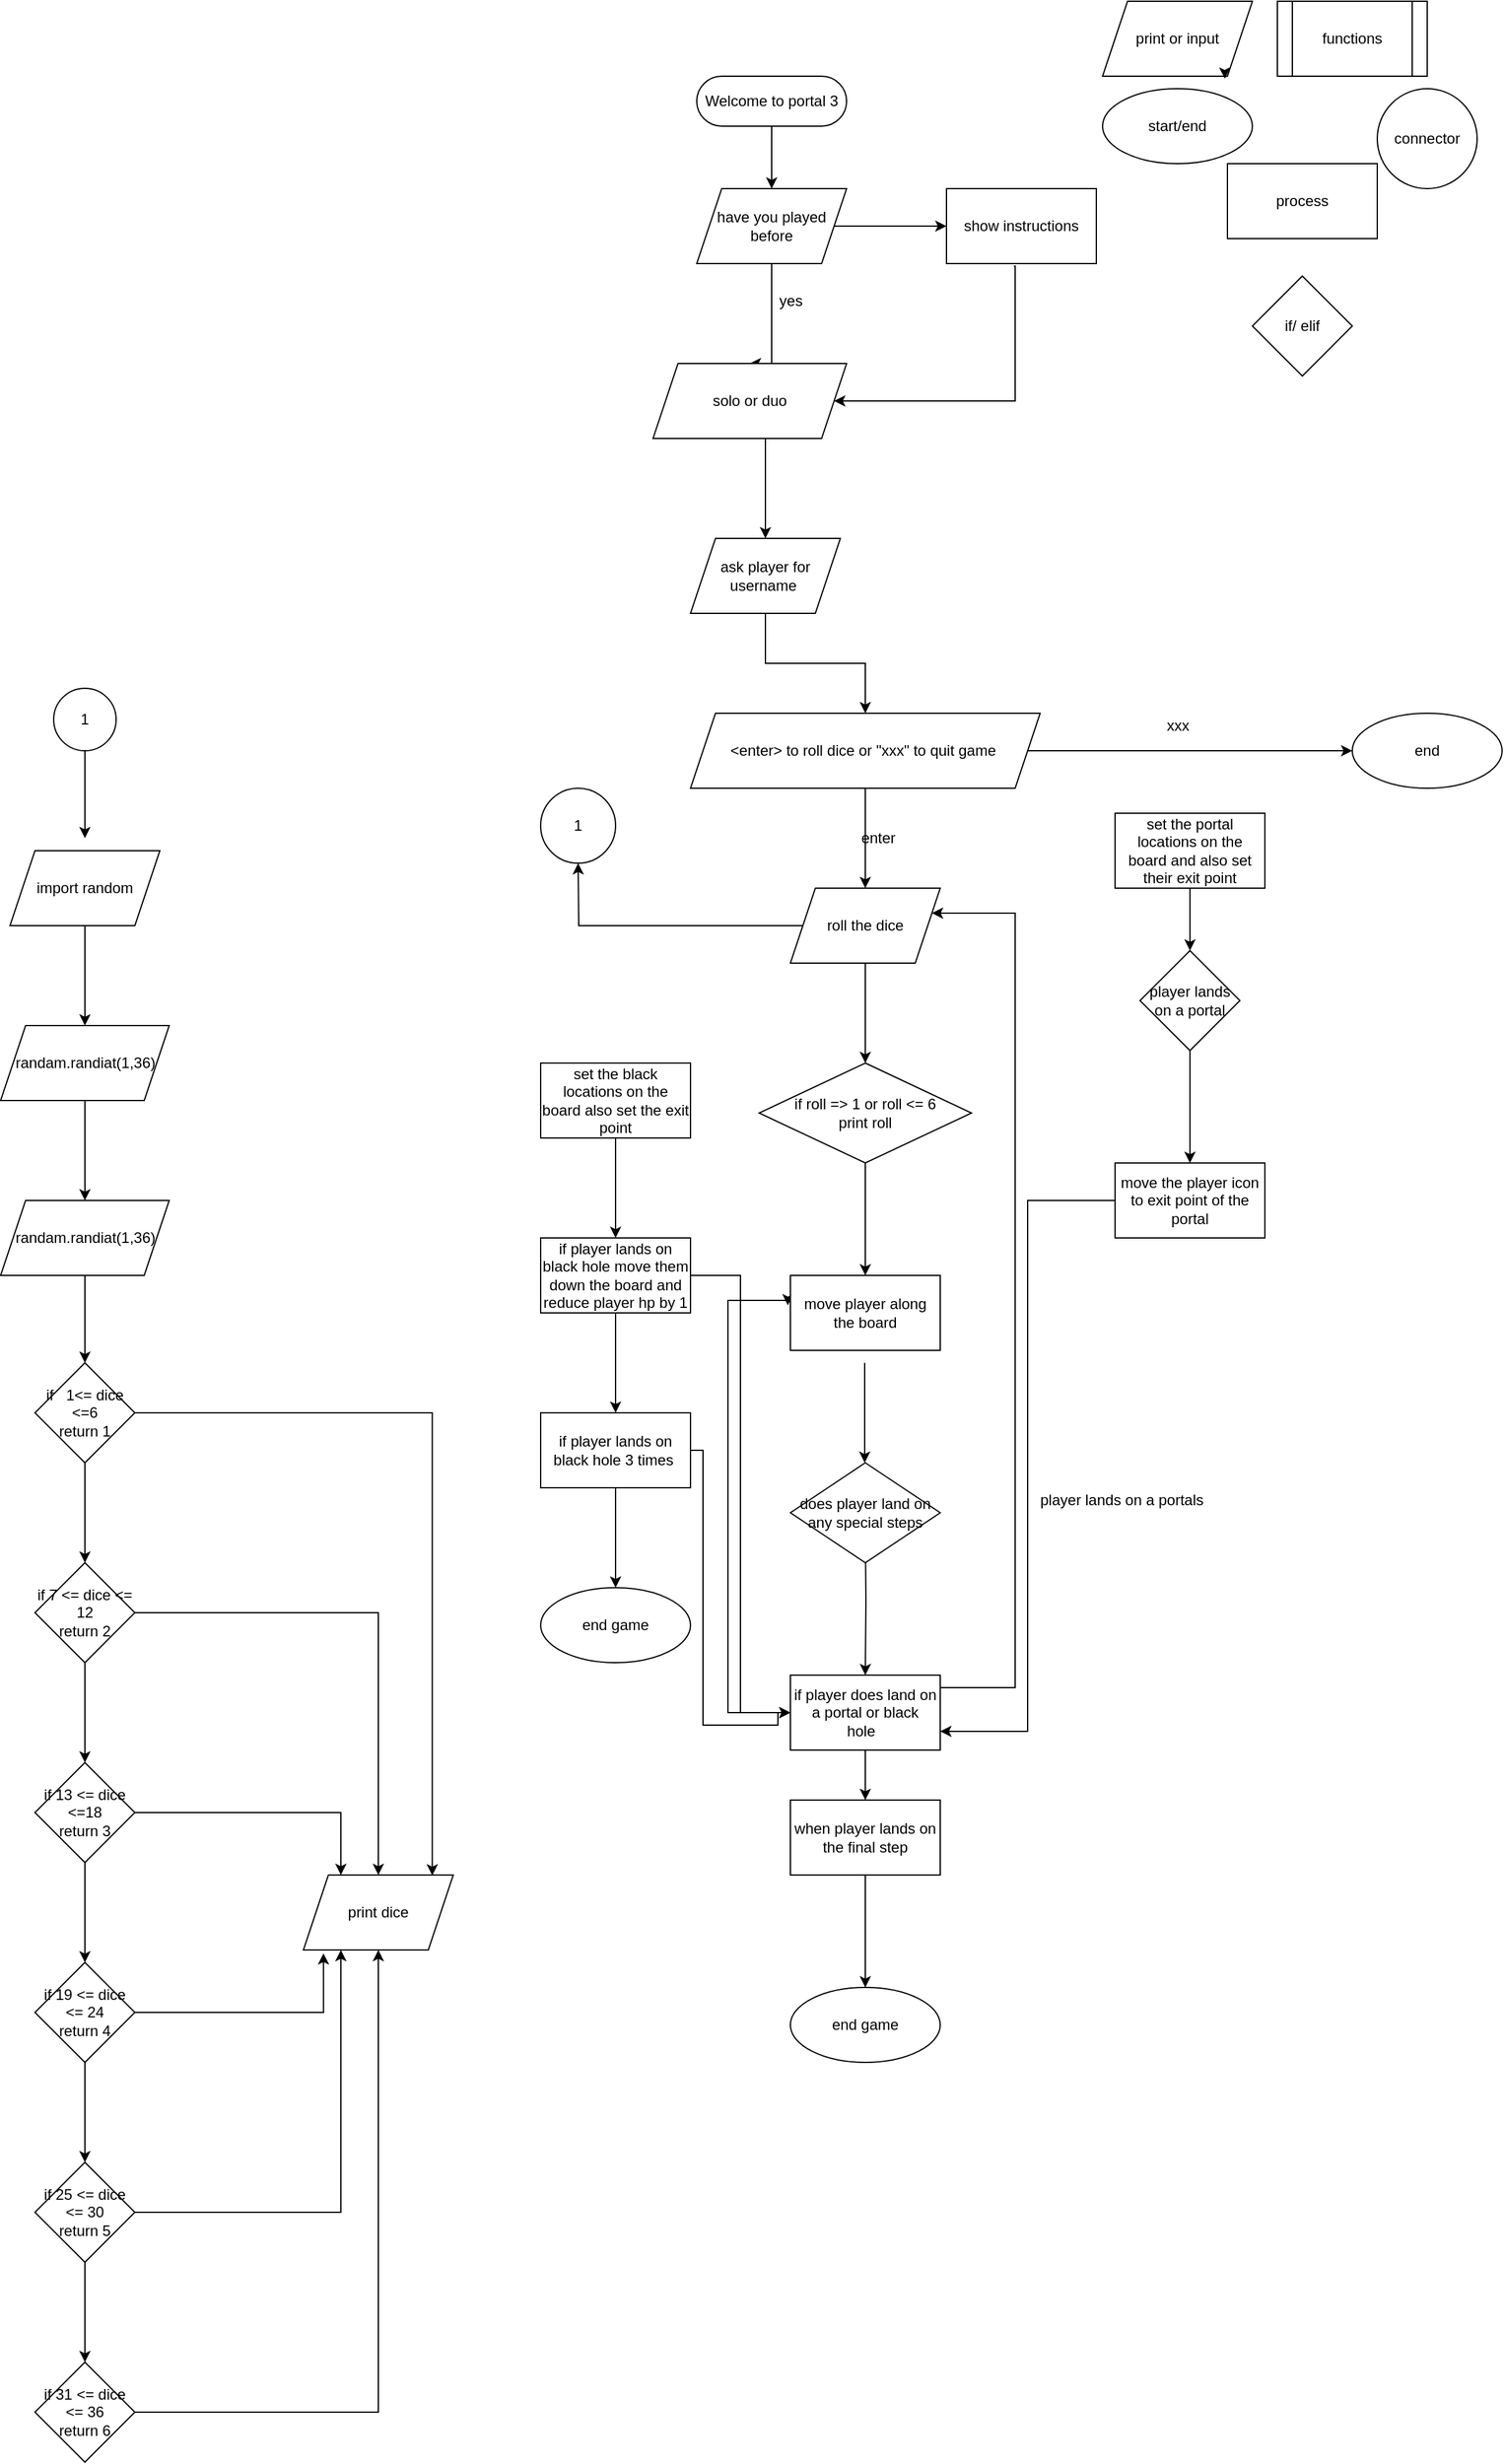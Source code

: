 <mxfile version="14.9.2" type="github">
  <diagram id="C5RBs43oDa-KdzZeNtuy" name="Page-1">
    <mxGraphModel dx="1368" dy="922" grid="1" gridSize="10" guides="1" tooltips="1" connect="1" arrows="1" fold="1" page="1" pageScale="1" pageWidth="827" pageHeight="1169" math="0" shadow="0">
      <root>
        <mxCell id="WIyWlLk6GJQsqaUBKTNV-0" />
        <mxCell id="WIyWlLk6GJQsqaUBKTNV-1" parent="WIyWlLk6GJQsqaUBKTNV-0" />
        <mxCell id="-l-_6JY_8SgEsxspKnnQ-15" style="edgeStyle=orthogonalEdgeStyle;rounded=0;orthogonalLoop=1;jettySize=auto;html=1;entryX=0.5;entryY=0;entryDx=0;entryDy=0;" parent="WIyWlLk6GJQsqaUBKTNV-1" source="WIyWlLk6GJQsqaUBKTNV-3" target="-l-_6JY_8SgEsxspKnnQ-14" edge="1">
          <mxGeometry relative="1" as="geometry" />
        </mxCell>
        <mxCell id="WIyWlLk6GJQsqaUBKTNV-3" value="Welcome to portal 3" style="rounded=1;whiteSpace=wrap;html=1;fontSize=12;glass=0;strokeWidth=1;shadow=0;arcSize=50;" parent="WIyWlLk6GJQsqaUBKTNV-1" vertex="1">
          <mxGeometry x="165" y="80" width="120" height="40" as="geometry" />
        </mxCell>
        <mxCell id="-l-_6JY_8SgEsxspKnnQ-19" style="edgeStyle=orthogonalEdgeStyle;rounded=0;orthogonalLoop=1;jettySize=auto;html=1;entryX=0.5;entryY=0;entryDx=0;entryDy=0;" parent="WIyWlLk6GJQsqaUBKTNV-1" source="-l-_6JY_8SgEsxspKnnQ-14" target="-l-_6JY_8SgEsxspKnnQ-18" edge="1">
          <mxGeometry relative="1" as="geometry">
            <Array as="points">
              <mxPoint x="225" y="310" />
            </Array>
          </mxGeometry>
        </mxCell>
        <mxCell id="9bfUUoalTJRiS0yIj4pd-13" value="" style="edgeStyle=orthogonalEdgeStyle;rounded=0;orthogonalLoop=1;jettySize=auto;html=1;" parent="WIyWlLk6GJQsqaUBKTNV-1" source="-l-_6JY_8SgEsxspKnnQ-14" target="9bfUUoalTJRiS0yIj4pd-12" edge="1">
          <mxGeometry relative="1" as="geometry" />
        </mxCell>
        <mxCell id="-l-_6JY_8SgEsxspKnnQ-14" value="have you played before" style="shape=parallelogram;perimeter=parallelogramPerimeter;whiteSpace=wrap;html=1;fixedSize=1;" parent="WIyWlLk6GJQsqaUBKTNV-1" vertex="1">
          <mxGeometry x="165" y="170" width="120" height="60" as="geometry" />
        </mxCell>
        <mxCell id="-l-_6JY_8SgEsxspKnnQ-20" style="edgeStyle=orthogonalEdgeStyle;rounded=0;orthogonalLoop=1;jettySize=auto;html=1;exitX=0.45;exitY=1.033;exitDx=0;exitDy=0;exitPerimeter=0;" parent="WIyWlLk6GJQsqaUBKTNV-1" source="9bfUUoalTJRiS0yIj4pd-12" target="-l-_6JY_8SgEsxspKnnQ-18" edge="1">
          <mxGeometry relative="1" as="geometry">
            <mxPoint x="370" y="400" as="targetPoint" />
            <Array as="points">
              <mxPoint x="420" y="232" />
              <mxPoint x="420" y="340" />
            </Array>
            <mxPoint x="420" y="250" as="sourcePoint" />
          </mxGeometry>
        </mxCell>
        <mxCell id="9bfUUoalTJRiS0yIj4pd-3" value="" style="edgeStyle=orthogonalEdgeStyle;rounded=0;orthogonalLoop=1;jettySize=auto;html=1;" parent="WIyWlLk6GJQsqaUBKTNV-1" source="-l-_6JY_8SgEsxspKnnQ-18" target="9bfUUoalTJRiS0yIj4pd-2" edge="1">
          <mxGeometry relative="1" as="geometry">
            <Array as="points">
              <mxPoint x="220" y="400" />
              <mxPoint x="220" y="400" />
            </Array>
          </mxGeometry>
        </mxCell>
        <mxCell id="-l-_6JY_8SgEsxspKnnQ-18" value="solo or duo" style="shape=parallelogram;perimeter=parallelogramPerimeter;whiteSpace=wrap;html=1;fixedSize=1;" parent="WIyWlLk6GJQsqaUBKTNV-1" vertex="1">
          <mxGeometry x="130" y="310" width="155" height="60" as="geometry" />
        </mxCell>
        <mxCell id="9bfUUoalTJRiS0yIj4pd-1" value="yes" style="text;html=1;align=center;verticalAlign=middle;resizable=0;points=[];autosize=1;strokeColor=none;" parent="WIyWlLk6GJQsqaUBKTNV-1" vertex="1">
          <mxGeometry x="225" y="250" width="30" height="20" as="geometry" />
        </mxCell>
        <mxCell id="9bfUUoalTJRiS0yIj4pd-18" value="" style="edgeStyle=orthogonalEdgeStyle;rounded=0;orthogonalLoop=1;jettySize=auto;html=1;" parent="WIyWlLk6GJQsqaUBKTNV-1" source="9bfUUoalTJRiS0yIj4pd-2" target="9bfUUoalTJRiS0yIj4pd-17" edge="1">
          <mxGeometry relative="1" as="geometry" />
        </mxCell>
        <mxCell id="9bfUUoalTJRiS0yIj4pd-2" value="ask player for username&amp;nbsp;" style="shape=parallelogram;perimeter=parallelogramPerimeter;whiteSpace=wrap;html=1;fixedSize=1;" parent="WIyWlLk6GJQsqaUBKTNV-1" vertex="1">
          <mxGeometry x="160" y="450" width="120" height="60" as="geometry" />
        </mxCell>
        <mxCell id="9bfUUoalTJRiS0yIj4pd-4" value="print or input" style="shape=parallelogram;perimeter=parallelogramPerimeter;whiteSpace=wrap;html=1;fixedSize=1;" parent="WIyWlLk6GJQsqaUBKTNV-1" vertex="1">
          <mxGeometry x="490" y="20" width="120" height="60" as="geometry" />
        </mxCell>
        <mxCell id="9bfUUoalTJRiS0yIj4pd-5" value="functions" style="shape=process;whiteSpace=wrap;html=1;backgroundOutline=1;" parent="WIyWlLk6GJQsqaUBKTNV-1" vertex="1">
          <mxGeometry x="630" y="20" width="120" height="60" as="geometry" />
        </mxCell>
        <mxCell id="9bfUUoalTJRiS0yIj4pd-6" style="edgeStyle=orthogonalEdgeStyle;rounded=0;orthogonalLoop=1;jettySize=auto;html=1;exitX=0.75;exitY=1;exitDx=0;exitDy=0;entryX=0.817;entryY=1.033;entryDx=0;entryDy=0;entryPerimeter=0;" parent="WIyWlLk6GJQsqaUBKTNV-1" source="9bfUUoalTJRiS0yIj4pd-4" target="9bfUUoalTJRiS0yIj4pd-4" edge="1">
          <mxGeometry relative="1" as="geometry" />
        </mxCell>
        <mxCell id="9bfUUoalTJRiS0yIj4pd-7" value="start/end" style="ellipse;whiteSpace=wrap;html=1;" parent="WIyWlLk6GJQsqaUBKTNV-1" vertex="1">
          <mxGeometry x="490" y="90" width="120" height="60" as="geometry" />
        </mxCell>
        <mxCell id="9bfUUoalTJRiS0yIj4pd-8" value="if/ elif" style="rhombus;whiteSpace=wrap;html=1;" parent="WIyWlLk6GJQsqaUBKTNV-1" vertex="1">
          <mxGeometry x="610" y="240" width="80" height="80" as="geometry" />
        </mxCell>
        <mxCell id="9bfUUoalTJRiS0yIj4pd-9" value="connector" style="ellipse;whiteSpace=wrap;html=1;aspect=fixed;" parent="WIyWlLk6GJQsqaUBKTNV-1" vertex="1">
          <mxGeometry x="710" y="90" width="80" height="80" as="geometry" />
        </mxCell>
        <mxCell id="9bfUUoalTJRiS0yIj4pd-10" value="process" style="whiteSpace=wrap;html=1;" parent="WIyWlLk6GJQsqaUBKTNV-1" vertex="1">
          <mxGeometry x="590" y="150" width="120" height="60" as="geometry" />
        </mxCell>
        <mxCell id="9bfUUoalTJRiS0yIj4pd-12" value="show instructions" style="whiteSpace=wrap;html=1;" parent="WIyWlLk6GJQsqaUBKTNV-1" vertex="1">
          <mxGeometry x="365" y="170" width="120" height="60" as="geometry" />
        </mxCell>
        <mxCell id="9bfUUoalTJRiS0yIj4pd-21" value="" style="edgeStyle=orthogonalEdgeStyle;rounded=0;orthogonalLoop=1;jettySize=auto;html=1;" parent="WIyWlLk6GJQsqaUBKTNV-1" source="9bfUUoalTJRiS0yIj4pd-17" target="9bfUUoalTJRiS0yIj4pd-20" edge="1">
          <mxGeometry relative="1" as="geometry" />
        </mxCell>
        <mxCell id="9bfUUoalTJRiS0yIj4pd-23" style="edgeStyle=orthogonalEdgeStyle;rounded=0;orthogonalLoop=1;jettySize=auto;html=1;" parent="WIyWlLk6GJQsqaUBKTNV-1" source="9bfUUoalTJRiS0yIj4pd-17" edge="1">
          <mxGeometry relative="1" as="geometry">
            <mxPoint x="690" y="620" as="targetPoint" />
          </mxGeometry>
        </mxCell>
        <mxCell id="9bfUUoalTJRiS0yIj4pd-17" value="&amp;lt;enter&amp;gt; to roll dice or &quot;xxx&quot; to quit game&amp;nbsp;" style="shape=parallelogram;perimeter=parallelogramPerimeter;whiteSpace=wrap;html=1;fixedSize=1;" parent="WIyWlLk6GJQsqaUBKTNV-1" vertex="1">
          <mxGeometry x="160" y="590" width="280" height="60" as="geometry" />
        </mxCell>
        <mxCell id="9bfUUoalTJRiS0yIj4pd-27" value="" style="edgeStyle=orthogonalEdgeStyle;rounded=0;orthogonalLoop=1;jettySize=auto;html=1;" parent="WIyWlLk6GJQsqaUBKTNV-1" source="9bfUUoalTJRiS0yIj4pd-20" edge="1">
          <mxGeometry relative="1" as="geometry">
            <mxPoint x="300" y="870" as="targetPoint" />
          </mxGeometry>
        </mxCell>
        <mxCell id="avdLIdqN8X8mbIxtmi9Z-40" style="edgeStyle=orthogonalEdgeStyle;rounded=0;orthogonalLoop=1;jettySize=auto;html=1;" parent="WIyWlLk6GJQsqaUBKTNV-1" source="9bfUUoalTJRiS0yIj4pd-20" edge="1">
          <mxGeometry relative="1" as="geometry">
            <mxPoint x="70" y="710" as="targetPoint" />
          </mxGeometry>
        </mxCell>
        <mxCell id="9bfUUoalTJRiS0yIj4pd-20" value="roll the dice" style="shape=parallelogram;perimeter=parallelogramPerimeter;whiteSpace=wrap;html=1;fixedSize=1;" parent="WIyWlLk6GJQsqaUBKTNV-1" vertex="1">
          <mxGeometry x="240" y="730" width="120" height="60" as="geometry" />
        </mxCell>
        <mxCell id="9bfUUoalTJRiS0yIj4pd-22" value="enter" style="text;html=1;align=center;verticalAlign=middle;resizable=0;points=[];autosize=1;strokeColor=none;" parent="WIyWlLk6GJQsqaUBKTNV-1" vertex="1">
          <mxGeometry x="290" y="680" width="40" height="20" as="geometry" />
        </mxCell>
        <mxCell id="9bfUUoalTJRiS0yIj4pd-24" value="end" style="ellipse;whiteSpace=wrap;html=1;" parent="WIyWlLk6GJQsqaUBKTNV-1" vertex="1">
          <mxGeometry x="690" y="590" width="120" height="60" as="geometry" />
        </mxCell>
        <mxCell id="9bfUUoalTJRiS0yIj4pd-25" value="xxx" style="text;html=1;align=center;verticalAlign=middle;resizable=0;points=[];autosize=1;strokeColor=none;" parent="WIyWlLk6GJQsqaUBKTNV-1" vertex="1">
          <mxGeometry x="535" y="590" width="30" height="20" as="geometry" />
        </mxCell>
        <mxCell id="9bfUUoalTJRiS0yIj4pd-30" value="" style="edgeStyle=orthogonalEdgeStyle;rounded=0;orthogonalLoop=1;jettySize=auto;html=1;" parent="WIyWlLk6GJQsqaUBKTNV-1" source="9bfUUoalTJRiS0yIj4pd-28" edge="1">
          <mxGeometry relative="1" as="geometry">
            <mxPoint x="300" y="1040" as="targetPoint" />
          </mxGeometry>
        </mxCell>
        <mxCell id="9bfUUoalTJRiS0yIj4pd-28" value="if roll =&amp;gt; 1 or roll &amp;lt;= 6&lt;br&gt;print roll" style="rhombus;whiteSpace=wrap;html=1;" parent="WIyWlLk6GJQsqaUBKTNV-1" vertex="1">
          <mxGeometry x="215" y="870" width="170" height="80" as="geometry" />
        </mxCell>
        <mxCell id="avdLIdqN8X8mbIxtmi9Z-1" value="" style="edgeStyle=orthogonalEdgeStyle;rounded=0;orthogonalLoop=1;jettySize=auto;html=1;" parent="WIyWlLk6GJQsqaUBKTNV-1" edge="1">
          <mxGeometry relative="1" as="geometry">
            <mxPoint x="299.5" y="1110" as="sourcePoint" />
            <mxPoint x="299.5" y="1190" as="targetPoint" />
          </mxGeometry>
        </mxCell>
        <mxCell id="avdLIdqN8X8mbIxtmi9Z-3" value="" style="edgeStyle=orthogonalEdgeStyle;rounded=0;orthogonalLoop=1;jettySize=auto;html=1;" parent="WIyWlLk6GJQsqaUBKTNV-1" target="avdLIdqN8X8mbIxtmi9Z-2" edge="1">
          <mxGeometry relative="1" as="geometry">
            <mxPoint x="300" y="1240" as="sourcePoint" />
          </mxGeometry>
        </mxCell>
        <mxCell id="avdLIdqN8X8mbIxtmi9Z-36" style="edgeStyle=orthogonalEdgeStyle;rounded=0;orthogonalLoop=1;jettySize=auto;html=1;" parent="WIyWlLk6GJQsqaUBKTNV-1" source="avdLIdqN8X8mbIxtmi9Z-2" edge="1">
          <mxGeometry relative="1" as="geometry">
            <mxPoint x="300" y="1460" as="targetPoint" />
          </mxGeometry>
        </mxCell>
        <mxCell id="avdLIdqN8X8mbIxtmi9Z-45" style="edgeStyle=orthogonalEdgeStyle;rounded=0;orthogonalLoop=1;jettySize=auto;html=1;" parent="WIyWlLk6GJQsqaUBKTNV-1" source="avdLIdqN8X8mbIxtmi9Z-2" target="9bfUUoalTJRiS0yIj4pd-20" edge="1">
          <mxGeometry relative="1" as="geometry">
            <mxPoint x="400" y="750" as="targetPoint" />
            <Array as="points">
              <mxPoint x="420" y="1370" />
              <mxPoint x="420" y="750" />
            </Array>
          </mxGeometry>
        </mxCell>
        <mxCell id="avdLIdqN8X8mbIxtmi9Z-46" style="edgeStyle=orthogonalEdgeStyle;rounded=0;orthogonalLoop=1;jettySize=auto;html=1;entryX=-0.017;entryY=0.4;entryDx=0;entryDy=0;entryPerimeter=0;" parent="WIyWlLk6GJQsqaUBKTNV-1" source="avdLIdqN8X8mbIxtmi9Z-2" target="avdLIdqN8X8mbIxtmi9Z-11" edge="1">
          <mxGeometry relative="1" as="geometry">
            <mxPoint x="210" y="1060" as="targetPoint" />
            <Array as="points">
              <mxPoint x="190" y="1390" />
              <mxPoint x="190" y="1060" />
              <mxPoint x="238" y="1060" />
            </Array>
          </mxGeometry>
        </mxCell>
        <mxCell id="avdLIdqN8X8mbIxtmi9Z-2" value="if player does land on a portal or black hole&amp;nbsp;&amp;nbsp;" style="whiteSpace=wrap;html=1;" parent="WIyWlLk6GJQsqaUBKTNV-1" vertex="1">
          <mxGeometry x="240" y="1360" width="120" height="60" as="geometry" />
        </mxCell>
        <mxCell id="avdLIdqN8X8mbIxtmi9Z-11" value="move player along the board" style="whiteSpace=wrap;html=1;" parent="WIyWlLk6GJQsqaUBKTNV-1" vertex="1">
          <mxGeometry x="240" y="1040" width="120" height="60" as="geometry" />
        </mxCell>
        <mxCell id="avdLIdqN8X8mbIxtmi9Z-15" value="does player land on any special steps" style="rhombus;whiteSpace=wrap;html=1;" parent="WIyWlLk6GJQsqaUBKTNV-1" vertex="1">
          <mxGeometry x="240" y="1190" width="120" height="80" as="geometry" />
        </mxCell>
        <mxCell id="avdLIdqN8X8mbIxtmi9Z-16" value="player lands on a portals" style="text;html=1;align=center;verticalAlign=middle;resizable=0;points=[];autosize=1;strokeColor=none;" parent="WIyWlLk6GJQsqaUBKTNV-1" vertex="1">
          <mxGeometry x="430" y="1210" width="150" height="20" as="geometry" />
        </mxCell>
        <mxCell id="avdLIdqN8X8mbIxtmi9Z-21" value="" style="edgeStyle=orthogonalEdgeStyle;rounded=0;orthogonalLoop=1;jettySize=auto;html=1;" parent="WIyWlLk6GJQsqaUBKTNV-1" source="avdLIdqN8X8mbIxtmi9Z-19" target="avdLIdqN8X8mbIxtmi9Z-20" edge="1">
          <mxGeometry relative="1" as="geometry" />
        </mxCell>
        <mxCell id="avdLIdqN8X8mbIxtmi9Z-19" value="player lands on a portal" style="rhombus;whiteSpace=wrap;html=1;" parent="WIyWlLk6GJQsqaUBKTNV-1" vertex="1">
          <mxGeometry x="520" y="780" width="80" height="80" as="geometry" />
        </mxCell>
        <mxCell id="avdLIdqN8X8mbIxtmi9Z-35" style="edgeStyle=orthogonalEdgeStyle;rounded=0;orthogonalLoop=1;jettySize=auto;html=1;entryX=1;entryY=0.75;entryDx=0;entryDy=0;" parent="WIyWlLk6GJQsqaUBKTNV-1" source="avdLIdqN8X8mbIxtmi9Z-20" target="avdLIdqN8X8mbIxtmi9Z-2" edge="1">
          <mxGeometry relative="1" as="geometry" />
        </mxCell>
        <mxCell id="avdLIdqN8X8mbIxtmi9Z-20" value="move the player icon to exit point of the portal" style="whiteSpace=wrap;html=1;" parent="WIyWlLk6GJQsqaUBKTNV-1" vertex="1">
          <mxGeometry x="500" y="950" width="120" height="60" as="geometry" />
        </mxCell>
        <mxCell id="avdLIdqN8X8mbIxtmi9Z-23" style="edgeStyle=orthogonalEdgeStyle;rounded=0;orthogonalLoop=1;jettySize=auto;html=1;entryX=0.5;entryY=0;entryDx=0;entryDy=0;" parent="WIyWlLk6GJQsqaUBKTNV-1" source="avdLIdqN8X8mbIxtmi9Z-22" target="avdLIdqN8X8mbIxtmi9Z-19" edge="1">
          <mxGeometry relative="1" as="geometry" />
        </mxCell>
        <mxCell id="avdLIdqN8X8mbIxtmi9Z-22" value="set the portal locations on the board and also set their exit point" style="whiteSpace=wrap;html=1;" parent="WIyWlLk6GJQsqaUBKTNV-1" vertex="1">
          <mxGeometry x="500" y="670" width="120" height="60" as="geometry" />
        </mxCell>
        <mxCell id="avdLIdqN8X8mbIxtmi9Z-28" value="" style="edgeStyle=orthogonalEdgeStyle;rounded=0;orthogonalLoop=1;jettySize=auto;html=1;" parent="WIyWlLk6GJQsqaUBKTNV-1" source="avdLIdqN8X8mbIxtmi9Z-25" target="avdLIdqN8X8mbIxtmi9Z-27" edge="1">
          <mxGeometry relative="1" as="geometry" />
        </mxCell>
        <mxCell id="avdLIdqN8X8mbIxtmi9Z-25" value="set the black locations on the board also set the exit point" style="whiteSpace=wrap;html=1;" parent="WIyWlLk6GJQsqaUBKTNV-1" vertex="1">
          <mxGeometry x="40" y="870" width="120" height="60" as="geometry" />
        </mxCell>
        <mxCell id="avdLIdqN8X8mbIxtmi9Z-29" style="edgeStyle=orthogonalEdgeStyle;rounded=0;orthogonalLoop=1;jettySize=auto;html=1;" parent="WIyWlLk6GJQsqaUBKTNV-1" source="avdLIdqN8X8mbIxtmi9Z-27" edge="1">
          <mxGeometry relative="1" as="geometry">
            <mxPoint x="100" y="1150" as="targetPoint" />
          </mxGeometry>
        </mxCell>
        <mxCell id="avdLIdqN8X8mbIxtmi9Z-34" style="edgeStyle=orthogonalEdgeStyle;rounded=0;orthogonalLoop=1;jettySize=auto;html=1;entryX=0;entryY=0.5;entryDx=0;entryDy=0;" parent="WIyWlLk6GJQsqaUBKTNV-1" source="avdLIdqN8X8mbIxtmi9Z-27" target="avdLIdqN8X8mbIxtmi9Z-2" edge="1">
          <mxGeometry relative="1" as="geometry" />
        </mxCell>
        <mxCell id="avdLIdqN8X8mbIxtmi9Z-27" value="if player lands on black hole move them down the board and reduce player hp by 1" style="whiteSpace=wrap;html=1;" parent="WIyWlLk6GJQsqaUBKTNV-1" vertex="1">
          <mxGeometry x="40" y="1010" width="120" height="60" as="geometry" />
        </mxCell>
        <mxCell id="avdLIdqN8X8mbIxtmi9Z-33" value="" style="edgeStyle=orthogonalEdgeStyle;rounded=0;orthogonalLoop=1;jettySize=auto;html=1;" parent="WIyWlLk6GJQsqaUBKTNV-1" source="avdLIdqN8X8mbIxtmi9Z-30" target="avdLIdqN8X8mbIxtmi9Z-32" edge="1">
          <mxGeometry relative="1" as="geometry" />
        </mxCell>
        <mxCell id="PCuRpAkm_G5oWTTFVyfv-0" style="edgeStyle=orthogonalEdgeStyle;rounded=0;orthogonalLoop=1;jettySize=auto;html=1;entryX=0;entryY=0.5;entryDx=0;entryDy=0;" edge="1" parent="WIyWlLk6GJQsqaUBKTNV-1" source="avdLIdqN8X8mbIxtmi9Z-30" target="avdLIdqN8X8mbIxtmi9Z-2">
          <mxGeometry relative="1" as="geometry">
            <mxPoint x="180" y="1430" as="targetPoint" />
            <Array as="points">
              <mxPoint x="170" y="1180" />
              <mxPoint x="170" y="1400" />
              <mxPoint x="230" y="1400" />
              <mxPoint x="230" y="1390" />
            </Array>
          </mxGeometry>
        </mxCell>
        <mxCell id="avdLIdqN8X8mbIxtmi9Z-30" value="if player lands on black hole 3 times&amp;nbsp;" style="whiteSpace=wrap;html=1;" parent="WIyWlLk6GJQsqaUBKTNV-1" vertex="1">
          <mxGeometry x="40" y="1150" width="120" height="60" as="geometry" />
        </mxCell>
        <mxCell id="avdLIdqN8X8mbIxtmi9Z-32" value="end game" style="ellipse;whiteSpace=wrap;html=1;" parent="WIyWlLk6GJQsqaUBKTNV-1" vertex="1">
          <mxGeometry x="40" y="1290" width="120" height="60" as="geometry" />
        </mxCell>
        <mxCell id="avdLIdqN8X8mbIxtmi9Z-38" style="edgeStyle=orthogonalEdgeStyle;rounded=0;orthogonalLoop=1;jettySize=auto;html=1;" parent="WIyWlLk6GJQsqaUBKTNV-1" source="avdLIdqN8X8mbIxtmi9Z-37" edge="1">
          <mxGeometry relative="1" as="geometry">
            <mxPoint x="300" y="1610" as="targetPoint" />
          </mxGeometry>
        </mxCell>
        <mxCell id="avdLIdqN8X8mbIxtmi9Z-37" value="when player lands on the final step" style="whiteSpace=wrap;html=1;" parent="WIyWlLk6GJQsqaUBKTNV-1" vertex="1">
          <mxGeometry x="240" y="1460" width="120" height="60" as="geometry" />
        </mxCell>
        <mxCell id="avdLIdqN8X8mbIxtmi9Z-39" value="end game" style="ellipse;whiteSpace=wrap;html=1;" parent="WIyWlLk6GJQsqaUBKTNV-1" vertex="1">
          <mxGeometry x="240" y="1610" width="120" height="60" as="geometry" />
        </mxCell>
        <mxCell id="avdLIdqN8X8mbIxtmi9Z-41" value="1" style="ellipse;whiteSpace=wrap;html=1;aspect=fixed;" parent="WIyWlLk6GJQsqaUBKTNV-1" vertex="1">
          <mxGeometry x="40" y="650" width="60" height="60" as="geometry" />
        </mxCell>
        <mxCell id="avdLIdqN8X8mbIxtmi9Z-43" style="edgeStyle=orthogonalEdgeStyle;rounded=0;orthogonalLoop=1;jettySize=auto;html=1;" parent="WIyWlLk6GJQsqaUBKTNV-1" source="avdLIdqN8X8mbIxtmi9Z-42" edge="1">
          <mxGeometry relative="1" as="geometry">
            <mxPoint x="-325" y="690" as="targetPoint" />
          </mxGeometry>
        </mxCell>
        <mxCell id="avdLIdqN8X8mbIxtmi9Z-42" value="1" style="ellipse;whiteSpace=wrap;html=1;aspect=fixed;" parent="WIyWlLk6GJQsqaUBKTNV-1" vertex="1">
          <mxGeometry x="-350" y="570" width="50" height="50" as="geometry" />
        </mxCell>
        <mxCell id="PCuRpAkm_G5oWTTFVyfv-5" value="" style="edgeStyle=orthogonalEdgeStyle;rounded=0;orthogonalLoop=1;jettySize=auto;html=1;" edge="1" parent="WIyWlLk6GJQsqaUBKTNV-1" source="PCuRpAkm_G5oWTTFVyfv-2" target="PCuRpAkm_G5oWTTFVyfv-4">
          <mxGeometry relative="1" as="geometry" />
        </mxCell>
        <mxCell id="PCuRpAkm_G5oWTTFVyfv-2" value="import random" style="shape=parallelogram;perimeter=parallelogramPerimeter;whiteSpace=wrap;html=1;fixedSize=1;" vertex="1" parent="WIyWlLk6GJQsqaUBKTNV-1">
          <mxGeometry x="-385" y="700" width="120" height="60" as="geometry" />
        </mxCell>
        <mxCell id="PCuRpAkm_G5oWTTFVyfv-8" value="" style="edgeStyle=orthogonalEdgeStyle;rounded=0;orthogonalLoop=1;jettySize=auto;html=1;" edge="1" parent="WIyWlLk6GJQsqaUBKTNV-1" source="PCuRpAkm_G5oWTTFVyfv-4" target="PCuRpAkm_G5oWTTFVyfv-7">
          <mxGeometry relative="1" as="geometry" />
        </mxCell>
        <mxCell id="PCuRpAkm_G5oWTTFVyfv-4" value="randam.randiat(1,36)" style="shape=parallelogram;perimeter=parallelogramPerimeter;whiteSpace=wrap;html=1;fixedSize=1;" vertex="1" parent="WIyWlLk6GJQsqaUBKTNV-1">
          <mxGeometry x="-392.5" y="840" width="135" height="60" as="geometry" />
        </mxCell>
        <mxCell id="PCuRpAkm_G5oWTTFVyfv-13" value="" style="edgeStyle=orthogonalEdgeStyle;rounded=0;orthogonalLoop=1;jettySize=auto;html=1;" edge="1" parent="WIyWlLk6GJQsqaUBKTNV-1" source="PCuRpAkm_G5oWTTFVyfv-7" target="PCuRpAkm_G5oWTTFVyfv-12">
          <mxGeometry relative="1" as="geometry" />
        </mxCell>
        <mxCell id="PCuRpAkm_G5oWTTFVyfv-7" value="randam.randiat(1,36)" style="shape=parallelogram;perimeter=parallelogramPerimeter;whiteSpace=wrap;html=1;fixedSize=1;" vertex="1" parent="WIyWlLk6GJQsqaUBKTNV-1">
          <mxGeometry x="-392.5" y="980" width="135" height="60" as="geometry" />
        </mxCell>
        <mxCell id="PCuRpAkm_G5oWTTFVyfv-15" value="" style="edgeStyle=orthogonalEdgeStyle;rounded=0;orthogonalLoop=1;jettySize=auto;html=1;" edge="1" parent="WIyWlLk6GJQsqaUBKTNV-1" source="PCuRpAkm_G5oWTTFVyfv-12" target="PCuRpAkm_G5oWTTFVyfv-14">
          <mxGeometry relative="1" as="geometry" />
        </mxCell>
        <mxCell id="PCuRpAkm_G5oWTTFVyfv-30" style="edgeStyle=orthogonalEdgeStyle;rounded=0;orthogonalLoop=1;jettySize=auto;html=1;entryX=0.86;entryY=0.006;entryDx=0;entryDy=0;entryPerimeter=0;" edge="1" parent="WIyWlLk6GJQsqaUBKTNV-1" source="PCuRpAkm_G5oWTTFVyfv-12" target="PCuRpAkm_G5oWTTFVyfv-24">
          <mxGeometry relative="1" as="geometry" />
        </mxCell>
        <mxCell id="PCuRpAkm_G5oWTTFVyfv-12" value="if&amp;nbsp; &amp;nbsp;1&amp;lt;= dice &amp;lt;=6&lt;br&gt;return 1" style="rhombus;whiteSpace=wrap;html=1;" vertex="1" parent="WIyWlLk6GJQsqaUBKTNV-1">
          <mxGeometry x="-365" y="1110" width="80" height="80" as="geometry" />
        </mxCell>
        <mxCell id="PCuRpAkm_G5oWTTFVyfv-17" value="" style="edgeStyle=orthogonalEdgeStyle;rounded=0;orthogonalLoop=1;jettySize=auto;html=1;" edge="1" parent="WIyWlLk6GJQsqaUBKTNV-1" source="PCuRpAkm_G5oWTTFVyfv-14" target="PCuRpAkm_G5oWTTFVyfv-16">
          <mxGeometry relative="1" as="geometry" />
        </mxCell>
        <mxCell id="PCuRpAkm_G5oWTTFVyfv-29" style="edgeStyle=orthogonalEdgeStyle;rounded=0;orthogonalLoop=1;jettySize=auto;html=1;exitX=1;exitY=0.5;exitDx=0;exitDy=0;entryX=0.5;entryY=0;entryDx=0;entryDy=0;" edge="1" parent="WIyWlLk6GJQsqaUBKTNV-1" source="PCuRpAkm_G5oWTTFVyfv-14" target="PCuRpAkm_G5oWTTFVyfv-24">
          <mxGeometry relative="1" as="geometry" />
        </mxCell>
        <mxCell id="PCuRpAkm_G5oWTTFVyfv-14" value="if 7 &amp;lt;= dice &amp;lt;= 12&lt;br&gt;return 2" style="rhombus;whiteSpace=wrap;html=1;" vertex="1" parent="WIyWlLk6GJQsqaUBKTNV-1">
          <mxGeometry x="-365" y="1270" width="80" height="80" as="geometry" />
        </mxCell>
        <mxCell id="PCuRpAkm_G5oWTTFVyfv-19" value="" style="edgeStyle=orthogonalEdgeStyle;rounded=0;orthogonalLoop=1;jettySize=auto;html=1;" edge="1" parent="WIyWlLk6GJQsqaUBKTNV-1" source="PCuRpAkm_G5oWTTFVyfv-16" target="PCuRpAkm_G5oWTTFVyfv-18">
          <mxGeometry relative="1" as="geometry" />
        </mxCell>
        <mxCell id="PCuRpAkm_G5oWTTFVyfv-28" style="edgeStyle=orthogonalEdgeStyle;rounded=0;orthogonalLoop=1;jettySize=auto;html=1;exitX=1;exitY=0.5;exitDx=0;exitDy=0;entryX=0.25;entryY=0;entryDx=0;entryDy=0;" edge="1" parent="WIyWlLk6GJQsqaUBKTNV-1" source="PCuRpAkm_G5oWTTFVyfv-16" target="PCuRpAkm_G5oWTTFVyfv-24">
          <mxGeometry relative="1" as="geometry" />
        </mxCell>
        <mxCell id="PCuRpAkm_G5oWTTFVyfv-16" value="if 13 &amp;lt;= dice &amp;lt;=18&lt;br&gt;return 3" style="rhombus;whiteSpace=wrap;html=1;" vertex="1" parent="WIyWlLk6GJQsqaUBKTNV-1">
          <mxGeometry x="-365" y="1430" width="80" height="80" as="geometry" />
        </mxCell>
        <mxCell id="PCuRpAkm_G5oWTTFVyfv-21" value="" style="edgeStyle=orthogonalEdgeStyle;rounded=0;orthogonalLoop=1;jettySize=auto;html=1;" edge="1" parent="WIyWlLk6GJQsqaUBKTNV-1" source="PCuRpAkm_G5oWTTFVyfv-18" target="PCuRpAkm_G5oWTTFVyfv-20">
          <mxGeometry relative="1" as="geometry" />
        </mxCell>
        <mxCell id="PCuRpAkm_G5oWTTFVyfv-27" style="edgeStyle=orthogonalEdgeStyle;rounded=0;orthogonalLoop=1;jettySize=auto;html=1;entryX=0.134;entryY=1.045;entryDx=0;entryDy=0;entryPerimeter=0;" edge="1" parent="WIyWlLk6GJQsqaUBKTNV-1" source="PCuRpAkm_G5oWTTFVyfv-18" target="PCuRpAkm_G5oWTTFVyfv-24">
          <mxGeometry relative="1" as="geometry" />
        </mxCell>
        <mxCell id="PCuRpAkm_G5oWTTFVyfv-18" value="if 19 &amp;lt;= dice &amp;lt;= 24&lt;br&gt;return 4" style="rhombus;whiteSpace=wrap;html=1;" vertex="1" parent="WIyWlLk6GJQsqaUBKTNV-1">
          <mxGeometry x="-365" y="1590" width="80" height="80" as="geometry" />
        </mxCell>
        <mxCell id="PCuRpAkm_G5oWTTFVyfv-23" value="" style="edgeStyle=orthogonalEdgeStyle;rounded=0;orthogonalLoop=1;jettySize=auto;html=1;" edge="1" parent="WIyWlLk6GJQsqaUBKTNV-1" source="PCuRpAkm_G5oWTTFVyfv-20" target="PCuRpAkm_G5oWTTFVyfv-22">
          <mxGeometry relative="1" as="geometry" />
        </mxCell>
        <mxCell id="PCuRpAkm_G5oWTTFVyfv-26" style="edgeStyle=orthogonalEdgeStyle;rounded=0;orthogonalLoop=1;jettySize=auto;html=1;entryX=0.25;entryY=1;entryDx=0;entryDy=0;" edge="1" parent="WIyWlLk6GJQsqaUBKTNV-1" source="PCuRpAkm_G5oWTTFVyfv-20" target="PCuRpAkm_G5oWTTFVyfv-24">
          <mxGeometry relative="1" as="geometry" />
        </mxCell>
        <mxCell id="PCuRpAkm_G5oWTTFVyfv-20" value="if 25 &amp;lt;= dice &amp;lt;= 30&lt;br&gt;return 5" style="rhombus;whiteSpace=wrap;html=1;" vertex="1" parent="WIyWlLk6GJQsqaUBKTNV-1">
          <mxGeometry x="-365" y="1750" width="80" height="80" as="geometry" />
        </mxCell>
        <mxCell id="PCuRpAkm_G5oWTTFVyfv-25" style="edgeStyle=orthogonalEdgeStyle;rounded=0;orthogonalLoop=1;jettySize=auto;html=1;" edge="1" parent="WIyWlLk6GJQsqaUBKTNV-1" source="PCuRpAkm_G5oWTTFVyfv-22" target="PCuRpAkm_G5oWTTFVyfv-24">
          <mxGeometry relative="1" as="geometry" />
        </mxCell>
        <mxCell id="PCuRpAkm_G5oWTTFVyfv-22" value="if 31 &amp;lt;= dice &amp;lt;= 36&lt;br&gt;return 6" style="rhombus;whiteSpace=wrap;html=1;" vertex="1" parent="WIyWlLk6GJQsqaUBKTNV-1">
          <mxGeometry x="-365" y="1910" width="80" height="80" as="geometry" />
        </mxCell>
        <mxCell id="PCuRpAkm_G5oWTTFVyfv-24" value="print dice" style="shape=parallelogram;perimeter=parallelogramPerimeter;whiteSpace=wrap;html=1;fixedSize=1;" vertex="1" parent="WIyWlLk6GJQsqaUBKTNV-1">
          <mxGeometry x="-150" y="1520" width="120" height="60" as="geometry" />
        </mxCell>
      </root>
    </mxGraphModel>
  </diagram>
</mxfile>
